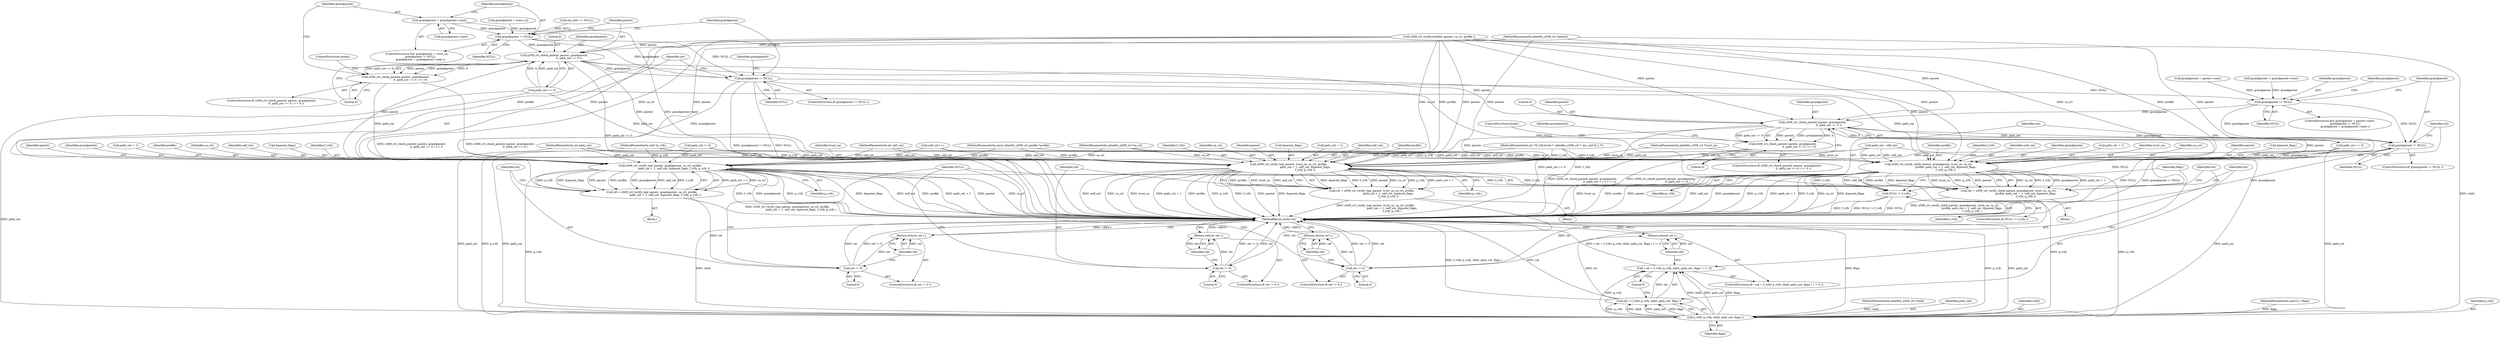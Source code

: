 digraph "0_mbedtls_31458a18788b0cf0b722acda9bb2f2fe13a3fb32_1@API" {
"1000300" [label="(Call,grandparent = grandparent->next)"];
"1000297" [label="(Call,grandparent != NULL)"];
"1000308" [label="(Call,x509_crt_check_parent( parent, grandparent,\n                                   0, path_cnt == 0 ))"];
"1000307" [label="(Call,x509_crt_check_parent( parent, grandparent,\n                                   0, path_cnt == 0 ) == 0)"];
"1000318" [label="(Call,grandparent != NULL)"];
"1000324" [label="(Call,x509_crt_verify_top( parent, grandparent, ca_crl, profile,\n                                path_cnt + 1, self_cnt, &parent_flags, f_vrfy, p_vrfy ))"];
"1000322" [label="(Call,ret = x509_crt_verify_top( parent, grandparent, ca_crl, profile,\n                                path_cnt + 1, self_cnt, &parent_flags, f_vrfy, p_vrfy ))"];
"1000338" [label="(Call,ret != 0)"];
"1000341" [label="(Return,return( ret );)"];
"1000440" [label="(Call,NULL != f_vrfy)"];
"1000447" [label="(Call,f_vrfy( p_vrfy, child, path_cnt, flags ))"];
"1000444" [label="(Call,( ret = f_vrfy( p_vrfy, child, path_cnt, flags ) ) != 0)"];
"1000445" [label="(Call,ret = f_vrfy( p_vrfy, child, path_cnt, flags ))"];
"1000453" [label="(Return,return( ret );)"];
"1000351" [label="(Call,grandparent != NULL)"];
"1000380" [label="(Call,x509_crt_check_parent( parent, grandparent,\n                                       0, path_cnt == 0 ))"];
"1000379" [label="(Call,x509_crt_check_parent( parent, grandparent,\n                                       0, path_cnt == 0 ) == 0)"];
"1000390" [label="(Call,grandparent != NULL)"];
"1000396" [label="(Call,x509_crt_verify_child( parent, grandparent, trust_ca, ca_crl,\n                                         profile, path_cnt + 1, self_cnt, &parent_flags,\n                                         f_vrfy, p_vrfy ))"];
"1000394" [label="(Call,ret = x509_crt_verify_child( parent, grandparent, trust_ca, ca_crl,\n                                         profile, path_cnt + 1, self_cnt, &parent_flags,\n                                         f_vrfy, p_vrfy ))"];
"1000411" [label="(Call,ret != 0)"];
"1000414" [label="(Return,return( ret );)"];
"1000420" [label="(Call,x509_crt_verify_top( parent, trust_ca, ca_crl, profile,\n                                       path_cnt + 1, self_cnt, &parent_flags,\n                                       f_vrfy, p_vrfy ))"];
"1000418" [label="(Call,ret = x509_crt_verify_top( parent, trust_ca, ca_crl, profile,\n                                       path_cnt + 1, self_cnt, &parent_flags,\n                                       f_vrfy, p_vrfy ))"];
"1000434" [label="(Call,ret != 0)"];
"1000437" [label="(Return,return( ret );)"];
"1000345" [label="(ControlStructure,for( grandparent = parent->next;\n             grandparent != NULL;\n             grandparent = grandparent->next ))"];
"1000431" [label="(Identifier,f_vrfy)"];
"1000414" [label="(Return,return( ret );)"];
"1000110" [label="(MethodParameterIn,mbedtls_x509_crt *child)"];
"1000340" [label="(Literal,0)"];
"1000443" [label="(ControlStructure,if( ( ret = f_vrfy( p_vrfy, child, path_cnt, flags ) ) != 0 ))"];
"1000382" [label="(Identifier,grandparent)"];
"1000438" [label="(Identifier,ret)"];
"1000435" [label="(Identifier,ret)"];
"1000450" [label="(Identifier,path_cnt)"];
"1000113" [label="(MethodParameterIn,mbedtls_x509_crl *ca_crl)"];
"1000351" [label="(Call,grandparent != NULL)"];
"1000116" [label="(MethodParameterIn,int self_cnt)"];
"1000131" [label="(Call,path_cnt != 0)"];
"1000378" [label="(ControlStructure,if( x509_crt_check_parent( parent, grandparent,\n                                       0, path_cnt == 0 ) == 0 ))"];
"1000423" [label="(Identifier,ca_crl)"];
"1000419" [label="(Identifier,ret)"];
"1000417" [label="(Block,)"];
"1000388" [label="(ControlStructure,break;)"];
"1000457" [label="(Identifier,flags)"];
"1000397" [label="(Identifier,parent)"];
"1000436" [label="(Literal,0)"];
"1000355" [label="(Identifier,grandparent)"];
"1000311" [label="(Literal,0)"];
"1000321" [label="(Block,)"];
"1000421" [label="(Identifier,parent)"];
"1000384" [label="(Call,path_cnt == 0)"];
"1000406" [label="(Call,&parent_flags)"];
"1000320" [label="(Identifier,NULL)"];
"1000387" [label="(Literal,0)"];
"1000447" [label="(Call,f_vrfy( p_vrfy, child, path_cnt, flags ))"];
"1000316" [label="(ControlStructure,break;)"];
"1000446" [label="(Identifier,ret)"];
"1000309" [label="(Identifier,parent)"];
"1000449" [label="(Identifier,child)"];
"1000342" [label="(Identifier,ret)"];
"1000434" [label="(Call,ret != 0)"];
"1000439" [label="(ControlStructure,if( NULL != f_vrfy ))"];
"1000442" [label="(Identifier,f_vrfy)"];
"1000319" [label="(Identifier,grandparent)"];
"1000326" [label="(Identifier,grandparent)"];
"1000145" [label="(Call,self_cnt++)"];
"1000415" [label="(Identifier,ret)"];
"1000433" [label="(ControlStructure,if( ret != 0 ))"];
"1000115" [label="(MethodParameterIn,int path_cnt)"];
"1000401" [label="(Identifier,profile)"];
"1000429" [label="(Call,&parent_flags)"];
"1000111" [label="(MethodParameterIn,mbedtls_x509_crt *parent)"];
"1000312" [label="(Call,path_cnt == 0)"];
"1000315" [label="(Literal,0)"];
"1000338" [label="(Call,ret != 0)"];
"1000392" [label="(Identifier,NULL)"];
"1000408" [label="(Identifier,f_vrfy)"];
"1000441" [label="(Identifier,NULL)"];
"1000432" [label="(Identifier,p_vrfy)"];
"1000297" [label="(Call,grandparent != NULL)"];
"1000328" [label="(Identifier,profile)"];
"1000396" [label="(Call,x509_crt_verify_child( parent, grandparent, trust_ca, ca_crl,\n                                         profile, path_cnt + 1, self_cnt, &parent_flags,\n                                         f_vrfy, p_vrfy ))"];
"1000327" [label="(Identifier,ca_crl)"];
"1000332" [label="(Identifier,self_cnt)"];
"1000440" [label="(Call,NULL != f_vrfy)"];
"1000333" [label="(Call,&parent_flags)"];
"1000383" [label="(Literal,0)"];
"1000318" [label="(Call,grandparent != NULL)"];
"1000451" [label="(Identifier,flags)"];
"1000411" [label="(Call,ret != 0)"];
"1000418" [label="(Call,ret = x509_crt_verify_top( parent, trust_ca, ca_crl, profile,\n                                       path_cnt + 1, self_cnt, &parent_flags,\n                                       f_vrfy, p_vrfy ))"];
"1000294" [label="(Call,grandparent = trust_ca)"];
"1000335" [label="(Identifier,f_vrfy)"];
"1000112" [label="(MethodParameterIn,mbedtls_x509_crt *trust_ca)"];
"1000380" [label="(Call,x509_crt_check_parent( parent, grandparent,\n                                       0, path_cnt == 0 ))"];
"1000324" [label="(Call,x509_crt_verify_top( parent, grandparent, ca_crl, profile,\n                                path_cnt + 1, self_cnt, &parent_flags, f_vrfy, p_vrfy ))"];
"1000325" [label="(Identifier,parent)"];
"1000308" [label="(Call,x509_crt_check_parent( parent, grandparent,\n                                   0, path_cnt == 0 ))"];
"1000118" [label="(MethodParameterIn,int (*f_vrfy)(void *, mbedtls_x509_crt *, int, uint32_t *))"];
"1000420" [label="(Call,x509_crt_verify_top( parent, trust_ca, ca_crl, profile,\n                                       path_cnt + 1, self_cnt, &parent_flags,\n                                       f_vrfy, p_vrfy ))"];
"1000353" [label="(Identifier,NULL)"];
"1000307" [label="(Call,x509_crt_check_parent( parent, grandparent,\n                                   0, path_cnt == 0 ) == 0)"];
"1000119" [label="(MethodParameterIn,void *p_vrfy)"];
"1000410" [label="(ControlStructure,if( ret != 0 ))"];
"1000117" [label="(MethodParameterIn,uint32_t *flags)"];
"1000405" [label="(Identifier,self_cnt)"];
"1000398" [label="(Identifier,grandparent)"];
"1000341" [label="(Return,return( ret );)"];
"1000300" [label="(Call,grandparent = grandparent->next)"];
"1000339" [label="(Identifier,ret)"];
"1000293" [label="(ControlStructure,for( grandparent = trust_ca;\n         grandparent != NULL;\n         grandparent = grandparent->next ))"];
"1000389" [label="(ControlStructure,if( grandparent != NULL ))"];
"1000409" [label="(Identifier,p_vrfy)"];
"1000453" [label="(Return,return( ret );)"];
"1000306" [label="(ControlStructure,if( x509_crt_check_parent( parent, grandparent,\n                                   0, path_cnt == 0 ) == 0 ))"];
"1000379" [label="(Call,x509_crt_check_parent( parent, grandparent,\n                                       0, path_cnt == 0 ) == 0)"];
"1000444" [label="(Call,( ret = f_vrfy( p_vrfy, child, path_cnt, flags ) ) != 0)"];
"1000301" [label="(Identifier,grandparent)"];
"1000425" [label="(Call,path_cnt + 1)"];
"1000346" [label="(Call,grandparent = parent->next)"];
"1000428" [label="(Identifier,self_cnt)"];
"1000322" [label="(Call,ret = x509_crt_verify_top( parent, grandparent, ca_crl, profile,\n                                path_cnt + 1, self_cnt, &parent_flags, f_vrfy, p_vrfy ))"];
"1000381" [label="(Identifier,parent)"];
"1000413" [label="(Literal,0)"];
"1000354" [label="(Call,grandparent = grandparent->next)"];
"1000211" [label="(Call,md_info == NULL)"];
"1000394" [label="(Call,ret = x509_crt_verify_child( parent, grandparent, trust_ca, ca_crl,\n                                         profile, path_cnt + 1, self_cnt, &parent_flags,\n                                         f_vrfy, p_vrfy ))"];
"1000393" [label="(Block,)"];
"1000288" [label="(Call,x509_crt_verifycrl(child, parent, ca_crl, profile ))"];
"1000329" [label="(Call,path_cnt + 1)"];
"1000317" [label="(ControlStructure,if( grandparent != NULL ))"];
"1000114" [label="(MethodParameterIn,const mbedtls_x509_crt_profile *profile)"];
"1000373" [label="(Call,path_cnt - self_cnt)"];
"1000352" [label="(Identifier,grandparent)"];
"1000336" [label="(Identifier,p_vrfy)"];
"1000402" [label="(Call,path_cnt + 1)"];
"1000399" [label="(Identifier,trust_ca)"];
"1000299" [label="(Identifier,NULL)"];
"1000298" [label="(Identifier,grandparent)"];
"1000310" [label="(Identifier,grandparent)"];
"1000424" [label="(Identifier,profile)"];
"1000412" [label="(Identifier,ret)"];
"1000395" [label="(Identifier,ret)"];
"1000437" [label="(Return,return( ret );)"];
"1000323" [label="(Identifier,ret)"];
"1000452" [label="(Literal,0)"];
"1000390" [label="(Call,grandparent != NULL)"];
"1000454" [label="(Identifier,ret)"];
"1000391" [label="(Identifier,grandparent)"];
"1000448" [label="(Identifier,p_vrfy)"];
"1000337" [label="(ControlStructure,if( ret != 0 ))"];
"1000445" [label="(Call,ret = f_vrfy( p_vrfy, child, path_cnt, flags ))"];
"1000347" [label="(Identifier,grandparent)"];
"1000302" [label="(Call,grandparent->next)"];
"1000461" [label="(MethodReturn,static int)"];
"1000400" [label="(Identifier,ca_crl)"];
"1000364" [label="(Identifier,grandparent)"];
"1000422" [label="(Identifier,trust_ca)"];
"1000300" -> "1000293"  [label="AST: "];
"1000300" -> "1000302"  [label="CFG: "];
"1000301" -> "1000300"  [label="AST: "];
"1000302" -> "1000300"  [label="AST: "];
"1000298" -> "1000300"  [label="CFG: "];
"1000300" -> "1000461"  [label="DDG: grandparent->next"];
"1000300" -> "1000297"  [label="DDG: grandparent"];
"1000297" -> "1000293"  [label="AST: "];
"1000297" -> "1000299"  [label="CFG: "];
"1000298" -> "1000297"  [label="AST: "];
"1000299" -> "1000297"  [label="AST: "];
"1000309" -> "1000297"  [label="CFG: "];
"1000319" -> "1000297"  [label="CFG: "];
"1000294" -> "1000297"  [label="DDG: grandparent"];
"1000211" -> "1000297"  [label="DDG: NULL"];
"1000297" -> "1000308"  [label="DDG: grandparent"];
"1000297" -> "1000318"  [label="DDG: grandparent"];
"1000297" -> "1000318"  [label="DDG: NULL"];
"1000308" -> "1000307"  [label="AST: "];
"1000308" -> "1000312"  [label="CFG: "];
"1000309" -> "1000308"  [label="AST: "];
"1000310" -> "1000308"  [label="AST: "];
"1000311" -> "1000308"  [label="AST: "];
"1000312" -> "1000308"  [label="AST: "];
"1000315" -> "1000308"  [label="CFG: "];
"1000308" -> "1000461"  [label="DDG: path_cnt == 0"];
"1000308" -> "1000307"  [label="DDG: parent"];
"1000308" -> "1000307"  [label="DDG: grandparent"];
"1000308" -> "1000307"  [label="DDG: 0"];
"1000308" -> "1000307"  [label="DDG: path_cnt == 0"];
"1000288" -> "1000308"  [label="DDG: parent"];
"1000111" -> "1000308"  [label="DDG: parent"];
"1000312" -> "1000308"  [label="DDG: path_cnt"];
"1000312" -> "1000308"  [label="DDG: 0"];
"1000308" -> "1000318"  [label="DDG: grandparent"];
"1000308" -> "1000324"  [label="DDG: parent"];
"1000308" -> "1000380"  [label="DDG: parent"];
"1000308" -> "1000396"  [label="DDG: parent"];
"1000308" -> "1000420"  [label="DDG: parent"];
"1000307" -> "1000306"  [label="AST: "];
"1000307" -> "1000315"  [label="CFG: "];
"1000315" -> "1000307"  [label="AST: "];
"1000316" -> "1000307"  [label="CFG: "];
"1000301" -> "1000307"  [label="CFG: "];
"1000307" -> "1000461"  [label="DDG: x509_crt_check_parent( parent, grandparent,\n                                   0, path_cnt == 0 ) == 0"];
"1000307" -> "1000461"  [label="DDG: x509_crt_check_parent( parent, grandparent,\n                                   0, path_cnt == 0 )"];
"1000318" -> "1000317"  [label="AST: "];
"1000318" -> "1000320"  [label="CFG: "];
"1000319" -> "1000318"  [label="AST: "];
"1000320" -> "1000318"  [label="AST: "];
"1000323" -> "1000318"  [label="CFG: "];
"1000347" -> "1000318"  [label="CFG: "];
"1000318" -> "1000461"  [label="DDG: grandparent != NULL"];
"1000318" -> "1000461"  [label="DDG: NULL"];
"1000318" -> "1000324"  [label="DDG: grandparent"];
"1000318" -> "1000351"  [label="DDG: NULL"];
"1000318" -> "1000440"  [label="DDG: NULL"];
"1000324" -> "1000322"  [label="AST: "];
"1000324" -> "1000336"  [label="CFG: "];
"1000325" -> "1000324"  [label="AST: "];
"1000326" -> "1000324"  [label="AST: "];
"1000327" -> "1000324"  [label="AST: "];
"1000328" -> "1000324"  [label="AST: "];
"1000329" -> "1000324"  [label="AST: "];
"1000332" -> "1000324"  [label="AST: "];
"1000333" -> "1000324"  [label="AST: "];
"1000335" -> "1000324"  [label="AST: "];
"1000336" -> "1000324"  [label="AST: "];
"1000322" -> "1000324"  [label="CFG: "];
"1000324" -> "1000461"  [label="DDG: grandparent"];
"1000324" -> "1000461"  [label="DDG: p_vrfy"];
"1000324" -> "1000461"  [label="DDG: &parent_flags"];
"1000324" -> "1000461"  [label="DDG: self_cnt"];
"1000324" -> "1000461"  [label="DDG: profile"];
"1000324" -> "1000461"  [label="DDG: path_cnt + 1"];
"1000324" -> "1000461"  [label="DDG: parent"];
"1000324" -> "1000461"  [label="DDG: ca_crl"];
"1000324" -> "1000461"  [label="DDG: f_vrfy"];
"1000324" -> "1000322"  [label="DDG: path_cnt + 1"];
"1000324" -> "1000322"  [label="DDG: ca_crl"];
"1000324" -> "1000322"  [label="DDG: p_vrfy"];
"1000324" -> "1000322"  [label="DDG: &parent_flags"];
"1000324" -> "1000322"  [label="DDG: parent"];
"1000324" -> "1000322"  [label="DDG: profile"];
"1000324" -> "1000322"  [label="DDG: grandparent"];
"1000324" -> "1000322"  [label="DDG: self_cnt"];
"1000324" -> "1000322"  [label="DDG: f_vrfy"];
"1000288" -> "1000324"  [label="DDG: parent"];
"1000288" -> "1000324"  [label="DDG: ca_crl"];
"1000288" -> "1000324"  [label="DDG: profile"];
"1000111" -> "1000324"  [label="DDG: parent"];
"1000113" -> "1000324"  [label="DDG: ca_crl"];
"1000114" -> "1000324"  [label="DDG: profile"];
"1000312" -> "1000324"  [label="DDG: path_cnt"];
"1000115" -> "1000324"  [label="DDG: path_cnt"];
"1000131" -> "1000324"  [label="DDG: path_cnt"];
"1000145" -> "1000324"  [label="DDG: self_cnt"];
"1000116" -> "1000324"  [label="DDG: self_cnt"];
"1000118" -> "1000324"  [label="DDG: f_vrfy"];
"1000119" -> "1000324"  [label="DDG: p_vrfy"];
"1000324" -> "1000440"  [label="DDG: f_vrfy"];
"1000324" -> "1000447"  [label="DDG: p_vrfy"];
"1000322" -> "1000321"  [label="AST: "];
"1000323" -> "1000322"  [label="AST: "];
"1000339" -> "1000322"  [label="CFG: "];
"1000322" -> "1000461"  [label="DDG: x509_crt_verify_top( parent, grandparent, ca_crl, profile,\n                                path_cnt + 1, self_cnt, &parent_flags, f_vrfy, p_vrfy )"];
"1000322" -> "1000338"  [label="DDG: ret"];
"1000338" -> "1000337"  [label="AST: "];
"1000338" -> "1000340"  [label="CFG: "];
"1000339" -> "1000338"  [label="AST: "];
"1000340" -> "1000338"  [label="AST: "];
"1000342" -> "1000338"  [label="CFG: "];
"1000441" -> "1000338"  [label="CFG: "];
"1000338" -> "1000461"  [label="DDG: ret"];
"1000338" -> "1000461"  [label="DDG: ret != 0"];
"1000338" -> "1000341"  [label="DDG: ret"];
"1000341" -> "1000337"  [label="AST: "];
"1000341" -> "1000342"  [label="CFG: "];
"1000342" -> "1000341"  [label="AST: "];
"1000461" -> "1000341"  [label="CFG: "];
"1000341" -> "1000461"  [label="DDG: <RET>"];
"1000342" -> "1000341"  [label="DDG: ret"];
"1000440" -> "1000439"  [label="AST: "];
"1000440" -> "1000442"  [label="CFG: "];
"1000441" -> "1000440"  [label="AST: "];
"1000442" -> "1000440"  [label="AST: "];
"1000446" -> "1000440"  [label="CFG: "];
"1000457" -> "1000440"  [label="CFG: "];
"1000440" -> "1000461"  [label="DDG: f_vrfy"];
"1000440" -> "1000461"  [label="DDG: NULL != f_vrfy"];
"1000440" -> "1000461"  [label="DDG: NULL"];
"1000390" -> "1000440"  [label="DDG: NULL"];
"1000396" -> "1000440"  [label="DDG: f_vrfy"];
"1000420" -> "1000440"  [label="DDG: f_vrfy"];
"1000118" -> "1000440"  [label="DDG: f_vrfy"];
"1000447" -> "1000445"  [label="AST: "];
"1000447" -> "1000451"  [label="CFG: "];
"1000448" -> "1000447"  [label="AST: "];
"1000449" -> "1000447"  [label="AST: "];
"1000450" -> "1000447"  [label="AST: "];
"1000451" -> "1000447"  [label="AST: "];
"1000445" -> "1000447"  [label="CFG: "];
"1000447" -> "1000461"  [label="DDG: path_cnt"];
"1000447" -> "1000461"  [label="DDG: child"];
"1000447" -> "1000461"  [label="DDG: flags"];
"1000447" -> "1000461"  [label="DDG: p_vrfy"];
"1000447" -> "1000444"  [label="DDG: p_vrfy"];
"1000447" -> "1000444"  [label="DDG: child"];
"1000447" -> "1000444"  [label="DDG: path_cnt"];
"1000447" -> "1000444"  [label="DDG: flags"];
"1000447" -> "1000445"  [label="DDG: p_vrfy"];
"1000447" -> "1000445"  [label="DDG: child"];
"1000447" -> "1000445"  [label="DDG: path_cnt"];
"1000447" -> "1000445"  [label="DDG: flags"];
"1000396" -> "1000447"  [label="DDG: p_vrfy"];
"1000420" -> "1000447"  [label="DDG: p_vrfy"];
"1000119" -> "1000447"  [label="DDG: p_vrfy"];
"1000288" -> "1000447"  [label="DDG: child"];
"1000110" -> "1000447"  [label="DDG: child"];
"1000115" -> "1000447"  [label="DDG: path_cnt"];
"1000312" -> "1000447"  [label="DDG: path_cnt"];
"1000373" -> "1000447"  [label="DDG: path_cnt"];
"1000384" -> "1000447"  [label="DDG: path_cnt"];
"1000131" -> "1000447"  [label="DDG: path_cnt"];
"1000117" -> "1000447"  [label="DDG: flags"];
"1000444" -> "1000443"  [label="AST: "];
"1000444" -> "1000452"  [label="CFG: "];
"1000445" -> "1000444"  [label="AST: "];
"1000452" -> "1000444"  [label="AST: "];
"1000454" -> "1000444"  [label="CFG: "];
"1000457" -> "1000444"  [label="CFG: "];
"1000444" -> "1000461"  [label="DDG: ( ret = f_vrfy( p_vrfy, child, path_cnt, flags ) ) != 0"];
"1000445" -> "1000444"  [label="DDG: ret"];
"1000446" -> "1000445"  [label="AST: "];
"1000452" -> "1000445"  [label="CFG: "];
"1000445" -> "1000461"  [label="DDG: ret"];
"1000445" -> "1000461"  [label="DDG: f_vrfy( p_vrfy, child, path_cnt, flags )"];
"1000445" -> "1000453"  [label="DDG: ret"];
"1000453" -> "1000443"  [label="AST: "];
"1000453" -> "1000454"  [label="CFG: "];
"1000454" -> "1000453"  [label="AST: "];
"1000461" -> "1000453"  [label="CFG: "];
"1000453" -> "1000461"  [label="DDG: <RET>"];
"1000454" -> "1000453"  [label="DDG: ret"];
"1000351" -> "1000345"  [label="AST: "];
"1000351" -> "1000353"  [label="CFG: "];
"1000352" -> "1000351"  [label="AST: "];
"1000353" -> "1000351"  [label="AST: "];
"1000364" -> "1000351"  [label="CFG: "];
"1000391" -> "1000351"  [label="CFG: "];
"1000346" -> "1000351"  [label="DDG: grandparent"];
"1000354" -> "1000351"  [label="DDG: grandparent"];
"1000351" -> "1000380"  [label="DDG: grandparent"];
"1000351" -> "1000390"  [label="DDG: grandparent"];
"1000351" -> "1000390"  [label="DDG: NULL"];
"1000380" -> "1000379"  [label="AST: "];
"1000380" -> "1000384"  [label="CFG: "];
"1000381" -> "1000380"  [label="AST: "];
"1000382" -> "1000380"  [label="AST: "];
"1000383" -> "1000380"  [label="AST: "];
"1000384" -> "1000380"  [label="AST: "];
"1000387" -> "1000380"  [label="CFG: "];
"1000380" -> "1000461"  [label="DDG: path_cnt == 0"];
"1000380" -> "1000379"  [label="DDG: parent"];
"1000380" -> "1000379"  [label="DDG: grandparent"];
"1000380" -> "1000379"  [label="DDG: 0"];
"1000380" -> "1000379"  [label="DDG: path_cnt == 0"];
"1000288" -> "1000380"  [label="DDG: parent"];
"1000111" -> "1000380"  [label="DDG: parent"];
"1000384" -> "1000380"  [label="DDG: path_cnt"];
"1000384" -> "1000380"  [label="DDG: 0"];
"1000380" -> "1000390"  [label="DDG: grandparent"];
"1000380" -> "1000396"  [label="DDG: parent"];
"1000380" -> "1000420"  [label="DDG: parent"];
"1000379" -> "1000378"  [label="AST: "];
"1000379" -> "1000387"  [label="CFG: "];
"1000387" -> "1000379"  [label="AST: "];
"1000388" -> "1000379"  [label="CFG: "];
"1000355" -> "1000379"  [label="CFG: "];
"1000379" -> "1000461"  [label="DDG: x509_crt_check_parent( parent, grandparent,\n                                       0, path_cnt == 0 )"];
"1000379" -> "1000461"  [label="DDG: x509_crt_check_parent( parent, grandparent,\n                                       0, path_cnt == 0 ) == 0"];
"1000390" -> "1000389"  [label="AST: "];
"1000390" -> "1000392"  [label="CFG: "];
"1000391" -> "1000390"  [label="AST: "];
"1000392" -> "1000390"  [label="AST: "];
"1000395" -> "1000390"  [label="CFG: "];
"1000419" -> "1000390"  [label="CFG: "];
"1000390" -> "1000461"  [label="DDG: NULL"];
"1000390" -> "1000461"  [label="DDG: grandparent != NULL"];
"1000390" -> "1000461"  [label="DDG: grandparent"];
"1000390" -> "1000396"  [label="DDG: grandparent"];
"1000396" -> "1000394"  [label="AST: "];
"1000396" -> "1000409"  [label="CFG: "];
"1000397" -> "1000396"  [label="AST: "];
"1000398" -> "1000396"  [label="AST: "];
"1000399" -> "1000396"  [label="AST: "];
"1000400" -> "1000396"  [label="AST: "];
"1000401" -> "1000396"  [label="AST: "];
"1000402" -> "1000396"  [label="AST: "];
"1000405" -> "1000396"  [label="AST: "];
"1000406" -> "1000396"  [label="AST: "];
"1000408" -> "1000396"  [label="AST: "];
"1000409" -> "1000396"  [label="AST: "];
"1000394" -> "1000396"  [label="CFG: "];
"1000396" -> "1000461"  [label="DDG: profile"];
"1000396" -> "1000461"  [label="DDG: parent"];
"1000396" -> "1000461"  [label="DDG: self_cnt"];
"1000396" -> "1000461"  [label="DDG: grandparent"];
"1000396" -> "1000461"  [label="DDG: p_vrfy"];
"1000396" -> "1000461"  [label="DDG: path_cnt + 1"];
"1000396" -> "1000461"  [label="DDG: f_vrfy"];
"1000396" -> "1000461"  [label="DDG: ca_crl"];
"1000396" -> "1000461"  [label="DDG: &parent_flags"];
"1000396" -> "1000461"  [label="DDG: trust_ca"];
"1000396" -> "1000394"  [label="DDG: ca_crl"];
"1000396" -> "1000394"  [label="DDG: f_vrfy"];
"1000396" -> "1000394"  [label="DDG: grandparent"];
"1000396" -> "1000394"  [label="DDG: path_cnt + 1"];
"1000396" -> "1000394"  [label="DDG: self_cnt"];
"1000396" -> "1000394"  [label="DDG: profile"];
"1000396" -> "1000394"  [label="DDG: &parent_flags"];
"1000396" -> "1000394"  [label="DDG: trust_ca"];
"1000396" -> "1000394"  [label="DDG: p_vrfy"];
"1000396" -> "1000394"  [label="DDG: parent"];
"1000288" -> "1000396"  [label="DDG: parent"];
"1000288" -> "1000396"  [label="DDG: ca_crl"];
"1000288" -> "1000396"  [label="DDG: profile"];
"1000111" -> "1000396"  [label="DDG: parent"];
"1000113" -> "1000396"  [label="DDG: ca_crl"];
"1000118" -> "1000396"  [label="DDG: f_vrfy"];
"1000373" -> "1000396"  [label="DDG: self_cnt"];
"1000373" -> "1000396"  [label="DDG: path_cnt"];
"1000145" -> "1000396"  [label="DDG: self_cnt"];
"1000116" -> "1000396"  [label="DDG: self_cnt"];
"1000114" -> "1000396"  [label="DDG: profile"];
"1000112" -> "1000396"  [label="DDG: trust_ca"];
"1000119" -> "1000396"  [label="DDG: p_vrfy"];
"1000312" -> "1000396"  [label="DDG: path_cnt"];
"1000384" -> "1000396"  [label="DDG: path_cnt"];
"1000115" -> "1000396"  [label="DDG: path_cnt"];
"1000131" -> "1000396"  [label="DDG: path_cnt"];
"1000394" -> "1000393"  [label="AST: "];
"1000395" -> "1000394"  [label="AST: "];
"1000412" -> "1000394"  [label="CFG: "];
"1000394" -> "1000461"  [label="DDG: x509_crt_verify_child( parent, grandparent, trust_ca, ca_crl,\n                                         profile, path_cnt + 1, self_cnt, &parent_flags,\n                                         f_vrfy, p_vrfy )"];
"1000394" -> "1000411"  [label="DDG: ret"];
"1000411" -> "1000410"  [label="AST: "];
"1000411" -> "1000413"  [label="CFG: "];
"1000412" -> "1000411"  [label="AST: "];
"1000413" -> "1000411"  [label="AST: "];
"1000415" -> "1000411"  [label="CFG: "];
"1000441" -> "1000411"  [label="CFG: "];
"1000411" -> "1000461"  [label="DDG: ret != 0"];
"1000411" -> "1000461"  [label="DDG: ret"];
"1000411" -> "1000414"  [label="DDG: ret"];
"1000414" -> "1000410"  [label="AST: "];
"1000414" -> "1000415"  [label="CFG: "];
"1000415" -> "1000414"  [label="AST: "];
"1000461" -> "1000414"  [label="CFG: "];
"1000414" -> "1000461"  [label="DDG: <RET>"];
"1000415" -> "1000414"  [label="DDG: ret"];
"1000420" -> "1000418"  [label="AST: "];
"1000420" -> "1000432"  [label="CFG: "];
"1000421" -> "1000420"  [label="AST: "];
"1000422" -> "1000420"  [label="AST: "];
"1000423" -> "1000420"  [label="AST: "];
"1000424" -> "1000420"  [label="AST: "];
"1000425" -> "1000420"  [label="AST: "];
"1000428" -> "1000420"  [label="AST: "];
"1000429" -> "1000420"  [label="AST: "];
"1000431" -> "1000420"  [label="AST: "];
"1000432" -> "1000420"  [label="AST: "];
"1000418" -> "1000420"  [label="CFG: "];
"1000420" -> "1000461"  [label="DDG: self_cnt"];
"1000420" -> "1000461"  [label="DDG: ca_crl"];
"1000420" -> "1000461"  [label="DDG: trust_ca"];
"1000420" -> "1000461"  [label="DDG: path_cnt + 1"];
"1000420" -> "1000461"  [label="DDG: profile"];
"1000420" -> "1000461"  [label="DDG: p_vrfy"];
"1000420" -> "1000461"  [label="DDG: f_vrfy"];
"1000420" -> "1000461"  [label="DDG: parent"];
"1000420" -> "1000461"  [label="DDG: &parent_flags"];
"1000420" -> "1000418"  [label="DDG: &parent_flags"];
"1000420" -> "1000418"  [label="DDG: f_vrfy"];
"1000420" -> "1000418"  [label="DDG: parent"];
"1000420" -> "1000418"  [label="DDG: ca_crl"];
"1000420" -> "1000418"  [label="DDG: p_vrfy"];
"1000420" -> "1000418"  [label="DDG: path_cnt + 1"];
"1000420" -> "1000418"  [label="DDG: profile"];
"1000420" -> "1000418"  [label="DDG: trust_ca"];
"1000420" -> "1000418"  [label="DDG: self_cnt"];
"1000288" -> "1000420"  [label="DDG: parent"];
"1000288" -> "1000420"  [label="DDG: ca_crl"];
"1000288" -> "1000420"  [label="DDG: profile"];
"1000111" -> "1000420"  [label="DDG: parent"];
"1000112" -> "1000420"  [label="DDG: trust_ca"];
"1000113" -> "1000420"  [label="DDG: ca_crl"];
"1000114" -> "1000420"  [label="DDG: profile"];
"1000312" -> "1000420"  [label="DDG: path_cnt"];
"1000373" -> "1000420"  [label="DDG: path_cnt"];
"1000373" -> "1000420"  [label="DDG: self_cnt"];
"1000384" -> "1000420"  [label="DDG: path_cnt"];
"1000115" -> "1000420"  [label="DDG: path_cnt"];
"1000131" -> "1000420"  [label="DDG: path_cnt"];
"1000145" -> "1000420"  [label="DDG: self_cnt"];
"1000116" -> "1000420"  [label="DDG: self_cnt"];
"1000118" -> "1000420"  [label="DDG: f_vrfy"];
"1000119" -> "1000420"  [label="DDG: p_vrfy"];
"1000418" -> "1000417"  [label="AST: "];
"1000419" -> "1000418"  [label="AST: "];
"1000435" -> "1000418"  [label="CFG: "];
"1000418" -> "1000461"  [label="DDG: x509_crt_verify_top( parent, trust_ca, ca_crl, profile,\n                                       path_cnt + 1, self_cnt, &parent_flags,\n                                       f_vrfy, p_vrfy )"];
"1000418" -> "1000434"  [label="DDG: ret"];
"1000434" -> "1000433"  [label="AST: "];
"1000434" -> "1000436"  [label="CFG: "];
"1000435" -> "1000434"  [label="AST: "];
"1000436" -> "1000434"  [label="AST: "];
"1000438" -> "1000434"  [label="CFG: "];
"1000441" -> "1000434"  [label="CFG: "];
"1000434" -> "1000461"  [label="DDG: ret != 0"];
"1000434" -> "1000461"  [label="DDG: ret"];
"1000434" -> "1000437"  [label="DDG: ret"];
"1000437" -> "1000433"  [label="AST: "];
"1000437" -> "1000438"  [label="CFG: "];
"1000438" -> "1000437"  [label="AST: "];
"1000461" -> "1000437"  [label="CFG: "];
"1000437" -> "1000461"  [label="DDG: <RET>"];
"1000438" -> "1000437"  [label="DDG: ret"];
}
